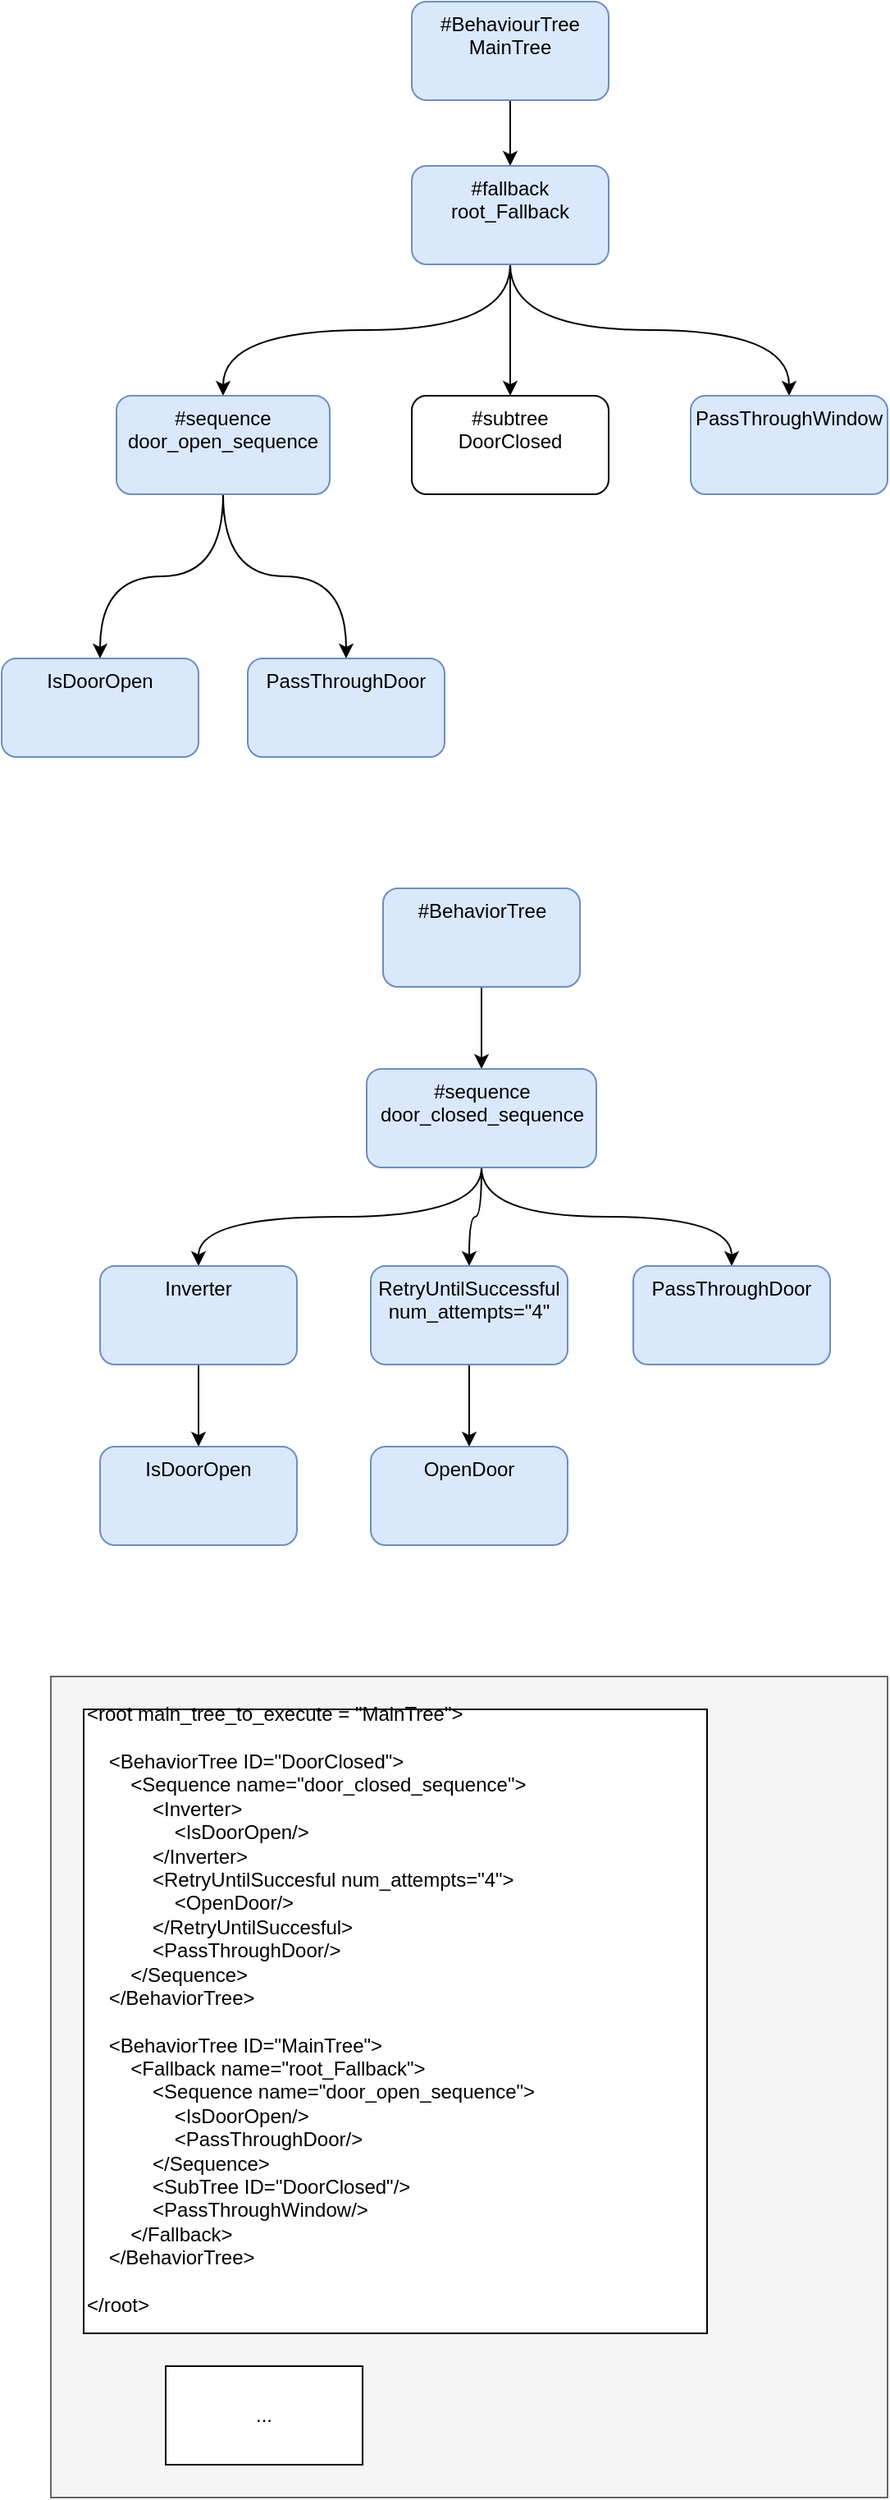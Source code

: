 <mxfile version="14.6.13" type="device"><diagram name="Page-1" id="7xjL4qxNOH6ObKK9VpZ8"><mxGraphModel dx="1106" dy="806" grid="1" gridSize="10" guides="1" tooltips="1" connect="1" arrows="1" fold="1" page="1" pageScale="1" pageWidth="1100" pageHeight="850" math="0" shadow="0"><root><mxCell id="-n1iZjSHYdklYX_k4-YT-0"/><mxCell id="-n1iZjSHYdklYX_k4-YT-1" parent="-n1iZjSHYdklYX_k4-YT-0"/><mxCell id="pffkVYcm8MmQ7CZDu6G3-87" value="&lt;div&gt;&lt;br&gt;&lt;/div&gt;" style="rounded=0;whiteSpace=wrap;html=1;align=left;fillColor=#f5f5f5;strokeColor=#666666;fontColor=#333333;" parent="-n1iZjSHYdklYX_k4-YT-1" vertex="1"><mxGeometry x="50" y="1040" width="510" height="500" as="geometry"/></mxCell><mxCell id="pffkVYcm8MmQ7CZDu6G3-86" value="&lt;div&gt;&lt;div&gt;&amp;lt;root main_tree_to_execute = &quot;MainTree&quot;&amp;gt;&lt;/div&gt;&lt;div&gt;&lt;br&gt;&lt;/div&gt;&lt;div&gt;&amp;nbsp; &amp;nbsp; &amp;lt;BehaviorTree ID=&quot;DoorClosed&quot;&amp;gt;&lt;/div&gt;&lt;div&gt;&amp;nbsp; &amp;nbsp; &amp;nbsp; &amp;nbsp; &amp;lt;Sequence name=&quot;door_closed_sequence&quot;&amp;gt;&lt;/div&gt;&lt;div&gt;&amp;nbsp; &amp;nbsp; &amp;nbsp; &amp;nbsp; &amp;nbsp; &amp;nbsp; &amp;lt;Inverter&amp;gt;&lt;/div&gt;&lt;div&gt;&amp;nbsp; &amp;nbsp; &amp;nbsp; &amp;nbsp; &amp;nbsp; &amp;nbsp; &amp;nbsp; &amp;nbsp; &amp;lt;IsDoorOpen/&amp;gt;&lt;/div&gt;&lt;div&gt;&amp;nbsp; &amp;nbsp; &amp;nbsp; &amp;nbsp; &amp;nbsp; &amp;nbsp; &amp;lt;/Inverter&amp;gt;&lt;/div&gt;&lt;div&gt;&amp;nbsp; &amp;nbsp; &amp;nbsp; &amp;nbsp; &amp;nbsp; &amp;nbsp; &amp;lt;RetryUntilSuccesful num_attempts=&quot;4&quot;&amp;gt;&lt;/div&gt;&lt;div&gt;&amp;nbsp; &amp;nbsp; &amp;nbsp; &amp;nbsp; &amp;nbsp; &amp;nbsp; &amp;nbsp; &amp;nbsp; &amp;lt;OpenDoor/&amp;gt;&lt;/div&gt;&lt;div&gt;&amp;nbsp; &amp;nbsp; &amp;nbsp; &amp;nbsp; &amp;nbsp; &amp;nbsp; &amp;lt;/RetryUntilSuccesful&amp;gt;&lt;/div&gt;&lt;div&gt;&amp;nbsp; &amp;nbsp; &amp;nbsp; &amp;nbsp; &amp;nbsp; &amp;nbsp; &amp;lt;PassThroughDoor/&amp;gt;&lt;/div&gt;&lt;div&gt;&amp;nbsp; &amp;nbsp; &amp;nbsp; &amp;nbsp; &amp;lt;/Sequence&amp;gt;&lt;/div&gt;&lt;div&gt;&amp;nbsp; &amp;nbsp; &amp;lt;/BehaviorTree&amp;gt;&lt;/div&gt;&lt;div&gt;&lt;br&gt;&lt;/div&gt;&lt;div&gt;&amp;nbsp; &amp;nbsp; &amp;lt;BehaviorTree ID=&quot;MainTree&quot;&amp;gt;&lt;/div&gt;&lt;div&gt;&amp;nbsp; &amp;nbsp; &amp;nbsp; &amp;nbsp; &amp;lt;Fallback name=&quot;root_Fallback&quot;&amp;gt;&lt;/div&gt;&lt;div&gt;&amp;nbsp; &amp;nbsp; &amp;nbsp; &amp;nbsp; &amp;nbsp; &amp;nbsp; &amp;lt;Sequence name=&quot;door_open_sequence&quot;&amp;gt;&lt;/div&gt;&lt;div&gt;&amp;nbsp; &amp;nbsp; &amp;nbsp; &amp;nbsp; &amp;nbsp; &amp;nbsp; &amp;nbsp; &amp;nbsp; &amp;lt;IsDoorOpen/&amp;gt;&lt;/div&gt;&lt;div&gt;&amp;nbsp; &amp;nbsp; &amp;nbsp; &amp;nbsp; &amp;nbsp; &amp;nbsp; &amp;nbsp; &amp;nbsp; &amp;lt;PassThroughDoor/&amp;gt;&lt;/div&gt;&lt;div&gt;&amp;nbsp; &amp;nbsp; &amp;nbsp; &amp;nbsp; &amp;nbsp; &amp;nbsp; &amp;lt;/Sequence&amp;gt;&lt;/div&gt;&lt;div&gt;&amp;nbsp; &amp;nbsp; &amp;nbsp; &amp;nbsp; &amp;nbsp; &amp;nbsp; &amp;lt;SubTree ID=&quot;DoorClosed&quot;/&amp;gt;&lt;/div&gt;&lt;div&gt;&amp;nbsp; &amp;nbsp; &amp;nbsp; &amp;nbsp; &amp;nbsp; &amp;nbsp; &amp;lt;PassThroughWindow/&amp;gt;&lt;/div&gt;&lt;div&gt;&amp;nbsp; &amp;nbsp; &amp;nbsp; &amp;nbsp; &amp;lt;/Fallback&amp;gt;&lt;/div&gt;&lt;div&gt;&amp;nbsp; &amp;nbsp; &amp;lt;/BehaviorTree&amp;gt;&lt;/div&gt;&lt;div&gt;&lt;br&gt;&lt;/div&gt;&lt;div&gt;&amp;lt;/root&amp;gt;&lt;/div&gt;&lt;/div&gt;&lt;div&gt;&lt;br&gt;&lt;/div&gt;" style="rounded=0;whiteSpace=wrap;html=1;align=left;" parent="-n1iZjSHYdklYX_k4-YT-1" vertex="1"><mxGeometry x="70" y="1060" width="380" height="380" as="geometry"/></mxCell><mxCell id="pffkVYcm8MmQ7CZDu6G3-89" value="..." style="rounded=0;whiteSpace=wrap;html=1;align=center;" parent="-n1iZjSHYdklYX_k4-YT-1" vertex="1"><mxGeometry x="120" y="1460" width="120" height="60" as="geometry"/></mxCell><mxCell id="upvVkscGeqz2gYIqpMCP-12" style="edgeStyle=orthogonalEdgeStyle;curved=1;orthogonalLoop=1;jettySize=auto;html=1;exitX=0.5;exitY=1;exitDx=0;exitDy=0;" edge="1" parent="-n1iZjSHYdklYX_k4-YT-1" source="upvVkscGeqz2gYIqpMCP-0" target="upvVkscGeqz2gYIqpMCP-1"><mxGeometry relative="1" as="geometry"/></mxCell><mxCell id="upvVkscGeqz2gYIqpMCP-0" value="#BehaviourTree&lt;br&gt;MainTree" style="rounded=1;whiteSpace=wrap;html=1;fillColor=#dae8fc;strokeColor=#6c8ebf;verticalAlign=top;" vertex="1" parent="-n1iZjSHYdklYX_k4-YT-1"><mxGeometry x="270" y="20" width="120" height="60" as="geometry"/></mxCell><mxCell id="upvVkscGeqz2gYIqpMCP-9" style="edgeStyle=orthogonalEdgeStyle;curved=1;orthogonalLoop=1;jettySize=auto;html=1;exitX=0.5;exitY=1;exitDx=0;exitDy=0;entryX=0.5;entryY=0;entryDx=0;entryDy=0;" edge="1" parent="-n1iZjSHYdklYX_k4-YT-1" source="upvVkscGeqz2gYIqpMCP-1" target="upvVkscGeqz2gYIqpMCP-2"><mxGeometry relative="1" as="geometry"/></mxCell><mxCell id="upvVkscGeqz2gYIqpMCP-10" style="edgeStyle=orthogonalEdgeStyle;curved=1;orthogonalLoop=1;jettySize=auto;html=1;exitX=0.5;exitY=1;exitDx=0;exitDy=0;entryX=0.5;entryY=0;entryDx=0;entryDy=0;" edge="1" parent="-n1iZjSHYdklYX_k4-YT-1" source="upvVkscGeqz2gYIqpMCP-1" target="upvVkscGeqz2gYIqpMCP-3"><mxGeometry relative="1" as="geometry"/></mxCell><mxCell id="upvVkscGeqz2gYIqpMCP-11" style="edgeStyle=orthogonalEdgeStyle;curved=1;orthogonalLoop=1;jettySize=auto;html=1;exitX=0.5;exitY=1;exitDx=0;exitDy=0;entryX=0.5;entryY=0;entryDx=0;entryDy=0;" edge="1" parent="-n1iZjSHYdklYX_k4-YT-1" source="upvVkscGeqz2gYIqpMCP-1" target="upvVkscGeqz2gYIqpMCP-4"><mxGeometry relative="1" as="geometry"/></mxCell><mxCell id="upvVkscGeqz2gYIqpMCP-1" value="#fallback&lt;br&gt;root_Fallback" style="rounded=1;whiteSpace=wrap;html=1;fillColor=#dae8fc;strokeColor=#6c8ebf;verticalAlign=top;" vertex="1" parent="-n1iZjSHYdklYX_k4-YT-1"><mxGeometry x="270" y="120" width="120" height="60" as="geometry"/></mxCell><mxCell id="upvVkscGeqz2gYIqpMCP-7" style="edgeStyle=orthogonalEdgeStyle;orthogonalLoop=1;jettySize=auto;html=1;exitX=0.5;exitY=1;exitDx=0;exitDy=0;curved=1;" edge="1" parent="-n1iZjSHYdklYX_k4-YT-1" source="upvVkscGeqz2gYIqpMCP-2" target="upvVkscGeqz2gYIqpMCP-5"><mxGeometry relative="1" as="geometry"/></mxCell><mxCell id="upvVkscGeqz2gYIqpMCP-8" style="edgeStyle=orthogonalEdgeStyle;curved=1;orthogonalLoop=1;jettySize=auto;html=1;exitX=0.5;exitY=1;exitDx=0;exitDy=0;entryX=0.5;entryY=0;entryDx=0;entryDy=0;" edge="1" parent="-n1iZjSHYdklYX_k4-YT-1" source="upvVkscGeqz2gYIqpMCP-2" target="upvVkscGeqz2gYIqpMCP-6"><mxGeometry relative="1" as="geometry"/></mxCell><mxCell id="upvVkscGeqz2gYIqpMCP-2" value="#sequence&lt;br&gt;door_open_sequence" style="rounded=1;whiteSpace=wrap;html=1;fillColor=#dae8fc;strokeColor=#6c8ebf;verticalAlign=top;" vertex="1" parent="-n1iZjSHYdklYX_k4-YT-1"><mxGeometry x="90" y="260" width="130" height="60" as="geometry"/></mxCell><mxCell id="upvVkscGeqz2gYIqpMCP-3" value="#subtree&lt;br&gt;DoorClosed" style="rounded=1;whiteSpace=wrap;html=1;verticalAlign=top;" vertex="1" parent="-n1iZjSHYdklYX_k4-YT-1"><mxGeometry x="270" y="260" width="120" height="60" as="geometry"/></mxCell><mxCell id="upvVkscGeqz2gYIqpMCP-4" value="PassThroughWindow" style="rounded=1;whiteSpace=wrap;html=1;fillColor=#dae8fc;strokeColor=#6c8ebf;verticalAlign=top;" vertex="1" parent="-n1iZjSHYdklYX_k4-YT-1"><mxGeometry x="440" y="260" width="120" height="60" as="geometry"/></mxCell><mxCell id="upvVkscGeqz2gYIqpMCP-5" value="IsDoorOpen" style="rounded=1;whiteSpace=wrap;html=1;fillColor=#dae8fc;strokeColor=#6c8ebf;verticalAlign=top;" vertex="1" parent="-n1iZjSHYdklYX_k4-YT-1"><mxGeometry x="20" y="420" width="120" height="60" as="geometry"/></mxCell><mxCell id="upvVkscGeqz2gYIqpMCP-6" value="PassThroughDoor" style="rounded=1;whiteSpace=wrap;html=1;fillColor=#dae8fc;strokeColor=#6c8ebf;verticalAlign=top;" vertex="1" parent="-n1iZjSHYdklYX_k4-YT-1"><mxGeometry x="170" y="420" width="120" height="60" as="geometry"/></mxCell><mxCell id="upvVkscGeqz2gYIqpMCP-15" style="edgeStyle=orthogonalEdgeStyle;curved=1;orthogonalLoop=1;jettySize=auto;html=1;exitX=0.5;exitY=1;exitDx=0;exitDy=0;" edge="1" parent="-n1iZjSHYdklYX_k4-YT-1" source="upvVkscGeqz2gYIqpMCP-13" target="upvVkscGeqz2gYIqpMCP-14"><mxGeometry relative="1" as="geometry"/></mxCell><mxCell id="upvVkscGeqz2gYIqpMCP-13" value="#BehaviorTree" style="rounded=1;whiteSpace=wrap;html=1;fillColor=#dae8fc;strokeColor=#6c8ebf;verticalAlign=top;" vertex="1" parent="-n1iZjSHYdklYX_k4-YT-1"><mxGeometry x="252.5" y="560" width="120" height="60" as="geometry"/></mxCell><mxCell id="upvVkscGeqz2gYIqpMCP-20" style="edgeStyle=orthogonalEdgeStyle;curved=1;orthogonalLoop=1;jettySize=auto;html=1;exitX=0.5;exitY=1;exitDx=0;exitDy=0;entryX=0.5;entryY=0;entryDx=0;entryDy=0;" edge="1" parent="-n1iZjSHYdklYX_k4-YT-1" source="upvVkscGeqz2gYIqpMCP-14" target="upvVkscGeqz2gYIqpMCP-17"><mxGeometry relative="1" as="geometry"/></mxCell><mxCell id="upvVkscGeqz2gYIqpMCP-25" style="edgeStyle=orthogonalEdgeStyle;curved=1;orthogonalLoop=1;jettySize=auto;html=1;exitX=0.5;exitY=1;exitDx=0;exitDy=0;entryX=0.5;entryY=0;entryDx=0;entryDy=0;" edge="1" parent="-n1iZjSHYdklYX_k4-YT-1" source="upvVkscGeqz2gYIqpMCP-14" target="upvVkscGeqz2gYIqpMCP-21"><mxGeometry relative="1" as="geometry"/></mxCell><mxCell id="upvVkscGeqz2gYIqpMCP-26" style="edgeStyle=orthogonalEdgeStyle;curved=1;orthogonalLoop=1;jettySize=auto;html=1;exitX=0.5;exitY=1;exitDx=0;exitDy=0;entryX=0.5;entryY=0;entryDx=0;entryDy=0;" edge="1" parent="-n1iZjSHYdklYX_k4-YT-1" source="upvVkscGeqz2gYIqpMCP-14" target="upvVkscGeqz2gYIqpMCP-24"><mxGeometry relative="1" as="geometry"/></mxCell><mxCell id="upvVkscGeqz2gYIqpMCP-14" value="#sequence&lt;br&gt;door_closed_sequence" style="rounded=1;whiteSpace=wrap;html=1;fillColor=#dae8fc;strokeColor=#6c8ebf;verticalAlign=top;" vertex="1" parent="-n1iZjSHYdklYX_k4-YT-1"><mxGeometry x="242.5" y="670" width="140" height="60" as="geometry"/></mxCell><mxCell id="upvVkscGeqz2gYIqpMCP-19" style="edgeStyle=orthogonalEdgeStyle;curved=1;orthogonalLoop=1;jettySize=auto;html=1;exitX=0.5;exitY=1;exitDx=0;exitDy=0;entryX=0.5;entryY=0;entryDx=0;entryDy=0;" edge="1" parent="-n1iZjSHYdklYX_k4-YT-1" source="upvVkscGeqz2gYIqpMCP-17" target="upvVkscGeqz2gYIqpMCP-18"><mxGeometry relative="1" as="geometry"/></mxCell><mxCell id="upvVkscGeqz2gYIqpMCP-17" value="Inverter" style="rounded=1;whiteSpace=wrap;html=1;fillColor=#dae8fc;strokeColor=#6c8ebf;verticalAlign=top;" vertex="1" parent="-n1iZjSHYdklYX_k4-YT-1"><mxGeometry x="80" y="790" width="120" height="60" as="geometry"/></mxCell><mxCell id="upvVkscGeqz2gYIqpMCP-18" value="IsDoorOpen" style="rounded=1;whiteSpace=wrap;html=1;fillColor=#dae8fc;strokeColor=#6c8ebf;verticalAlign=top;" vertex="1" parent="-n1iZjSHYdklYX_k4-YT-1"><mxGeometry x="80" y="900" width="120" height="60" as="geometry"/></mxCell><mxCell id="upvVkscGeqz2gYIqpMCP-23" style="edgeStyle=orthogonalEdgeStyle;curved=1;orthogonalLoop=1;jettySize=auto;html=1;exitX=0.5;exitY=1;exitDx=0;exitDy=0;entryX=0.5;entryY=0;entryDx=0;entryDy=0;" edge="1" parent="-n1iZjSHYdklYX_k4-YT-1" source="upvVkscGeqz2gYIqpMCP-21" target="upvVkscGeqz2gYIqpMCP-22"><mxGeometry relative="1" as="geometry"/></mxCell><mxCell id="upvVkscGeqz2gYIqpMCP-21" value="RetryUntilSuccessful&lt;br&gt;num_attempts=&quot;4&quot;" style="rounded=1;whiteSpace=wrap;html=1;fillColor=#dae8fc;strokeColor=#6c8ebf;verticalAlign=top;" vertex="1" parent="-n1iZjSHYdklYX_k4-YT-1"><mxGeometry x="245" y="790" width="120" height="60" as="geometry"/></mxCell><mxCell id="upvVkscGeqz2gYIqpMCP-22" value="OpenDoor" style="rounded=1;whiteSpace=wrap;html=1;fillColor=#dae8fc;strokeColor=#6c8ebf;verticalAlign=top;" vertex="1" parent="-n1iZjSHYdklYX_k4-YT-1"><mxGeometry x="245" y="900" width="120" height="60" as="geometry"/></mxCell><mxCell id="upvVkscGeqz2gYIqpMCP-24" value="PassThroughDoor" style="rounded=1;whiteSpace=wrap;html=1;fillColor=#dae8fc;strokeColor=#6c8ebf;verticalAlign=top;" vertex="1" parent="-n1iZjSHYdklYX_k4-YT-1"><mxGeometry x="405" y="790" width="120" height="60" as="geometry"/></mxCell></root></mxGraphModel></diagram></mxfile>